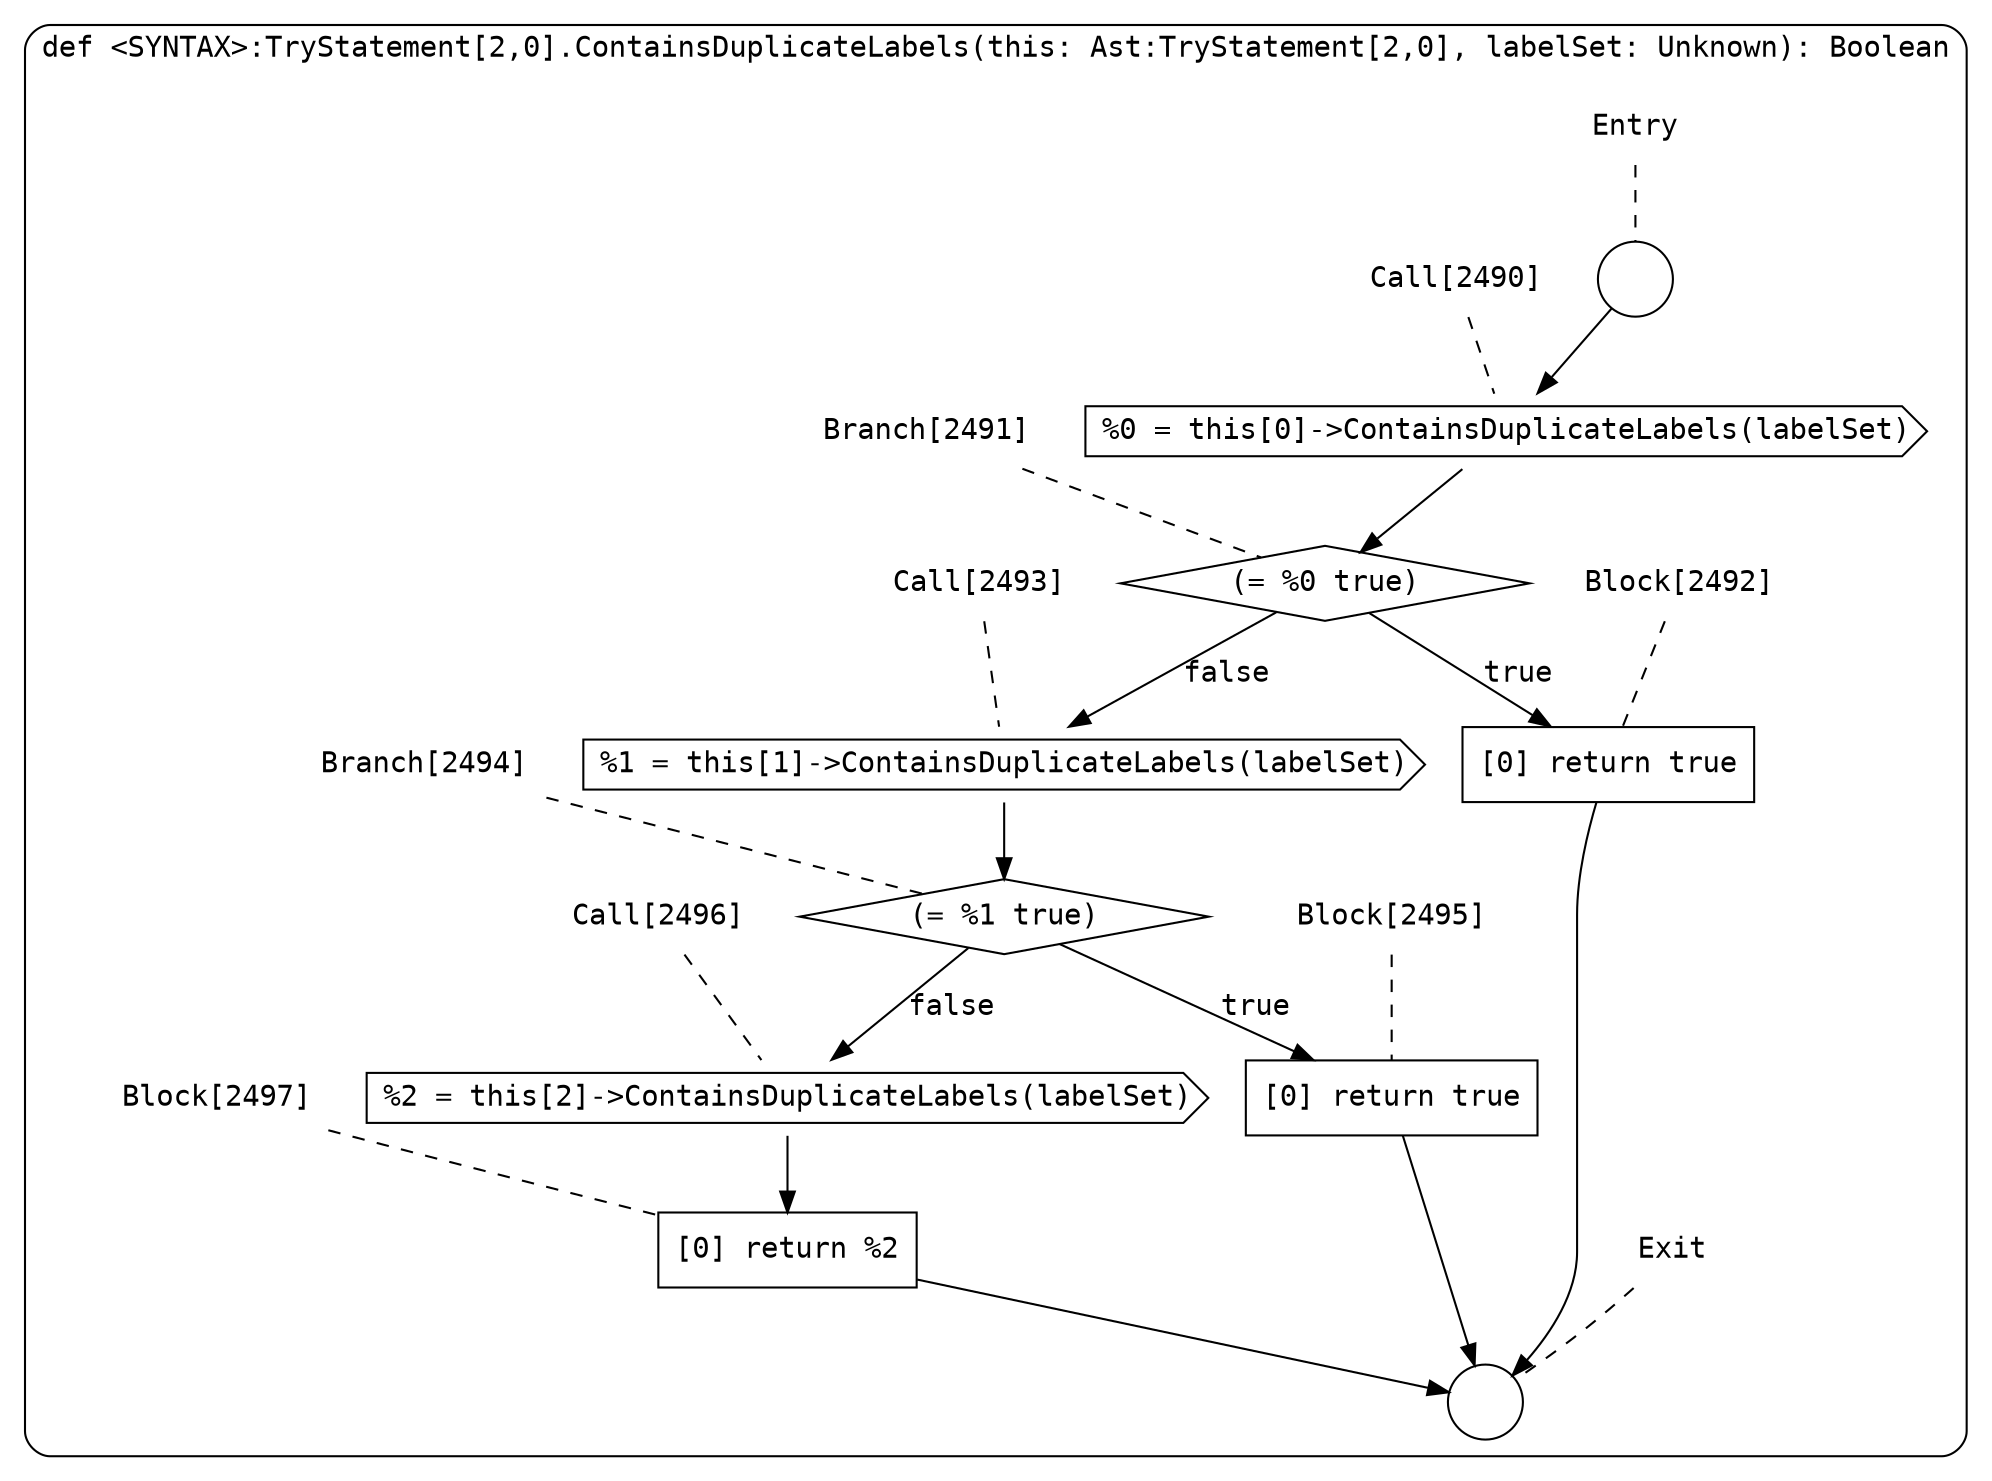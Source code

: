 digraph {
  graph [fontname = "Consolas"]
  node [fontname = "Consolas"]
  edge [fontname = "Consolas"]
  subgraph cluster533 {
    label = "def <SYNTAX>:TryStatement[2,0].ContainsDuplicateLabels(this: Ast:TryStatement[2,0], labelSet: Unknown): Boolean"
    style = rounded
    cluster533_entry_name [shape=none, label=<<font color="black">Entry</font>>]
    cluster533_entry_name -> cluster533_entry [arrowhead=none, color="black", style=dashed]
    cluster533_entry [shape=circle label=" " color="black" fillcolor="white" style=filled]
    cluster533_entry -> node2490 [color="black"]
    cluster533_exit_name [shape=none, label=<<font color="black">Exit</font>>]
    cluster533_exit_name -> cluster533_exit [arrowhead=none, color="black", style=dashed]
    cluster533_exit [shape=circle label=" " color="black" fillcolor="white" style=filled]
    node2490_name [shape=none, label=<<font color="black">Call[2490]</font>>]
    node2490_name -> node2490 [arrowhead=none, color="black", style=dashed]
    node2490 [shape=cds, label=<<font color="black">%0 = this[0]-&gt;ContainsDuplicateLabels(labelSet)</font>> color="black" fillcolor="white", style=filled]
    node2490 -> node2491 [color="black"]
    node2491_name [shape=none, label=<<font color="black">Branch[2491]</font>>]
    node2491_name -> node2491 [arrowhead=none, color="black", style=dashed]
    node2491 [shape=diamond, label=<<font color="black">(= %0 true)</font>> color="black" fillcolor="white", style=filled]
    node2491 -> node2492 [label=<<font color="black">true</font>> color="black"]
    node2491 -> node2493 [label=<<font color="black">false</font>> color="black"]
    node2492_name [shape=none, label=<<font color="black">Block[2492]</font>>]
    node2492_name -> node2492 [arrowhead=none, color="black", style=dashed]
    node2492 [shape=box, label=<<font color="black">[0] return true<BR ALIGN="LEFT"/></font>> color="black" fillcolor="white", style=filled]
    node2492 -> cluster533_exit [color="black"]
    node2493_name [shape=none, label=<<font color="black">Call[2493]</font>>]
    node2493_name -> node2493 [arrowhead=none, color="black", style=dashed]
    node2493 [shape=cds, label=<<font color="black">%1 = this[1]-&gt;ContainsDuplicateLabels(labelSet)</font>> color="black" fillcolor="white", style=filled]
    node2493 -> node2494 [color="black"]
    node2494_name [shape=none, label=<<font color="black">Branch[2494]</font>>]
    node2494_name -> node2494 [arrowhead=none, color="black", style=dashed]
    node2494 [shape=diamond, label=<<font color="black">(= %1 true)</font>> color="black" fillcolor="white", style=filled]
    node2494 -> node2495 [label=<<font color="black">true</font>> color="black"]
    node2494 -> node2496 [label=<<font color="black">false</font>> color="black"]
    node2495_name [shape=none, label=<<font color="black">Block[2495]</font>>]
    node2495_name -> node2495 [arrowhead=none, color="black", style=dashed]
    node2495 [shape=box, label=<<font color="black">[0] return true<BR ALIGN="LEFT"/></font>> color="black" fillcolor="white", style=filled]
    node2495 -> cluster533_exit [color="black"]
    node2496_name [shape=none, label=<<font color="black">Call[2496]</font>>]
    node2496_name -> node2496 [arrowhead=none, color="black", style=dashed]
    node2496 [shape=cds, label=<<font color="black">%2 = this[2]-&gt;ContainsDuplicateLabels(labelSet)</font>> color="black" fillcolor="white", style=filled]
    node2496 -> node2497 [color="black"]
    node2497_name [shape=none, label=<<font color="black">Block[2497]</font>>]
    node2497_name -> node2497 [arrowhead=none, color="black", style=dashed]
    node2497 [shape=box, label=<<font color="black">[0] return %2<BR ALIGN="LEFT"/></font>> color="black" fillcolor="white", style=filled]
    node2497 -> cluster533_exit [color="black"]
  }
}